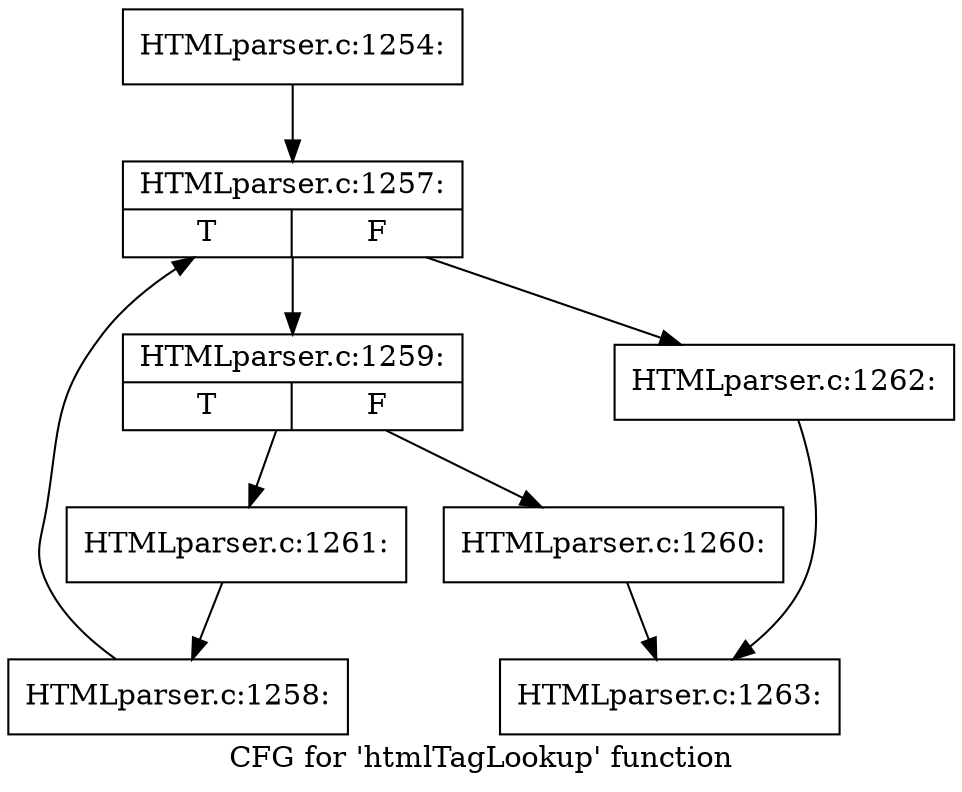 digraph "CFG for 'htmlTagLookup' function" {
	label="CFG for 'htmlTagLookup' function";

	Node0x39bfa00 [shape=record,label="{HTMLparser.c:1254:}"];
	Node0x39bfa00 -> Node0x3afdb10;
	Node0x3afdb10 [shape=record,label="{HTMLparser.c:1257:|{<s0>T|<s1>F}}"];
	Node0x3afdb10 -> Node0x3afddf0;
	Node0x3afdb10 -> Node0x3afd970;
	Node0x3afddf0 [shape=record,label="{HTMLparser.c:1259:|{<s0>T|<s1>F}}"];
	Node0x3afddf0 -> Node0x3afe380;
	Node0x3afddf0 -> Node0x3afe330;
	Node0x3afe330 [shape=record,label="{HTMLparser.c:1260:}"];
	Node0x3afe330 -> Node0x3afc690;
	Node0x3afe380 [shape=record,label="{HTMLparser.c:1261:}"];
	Node0x3afe380 -> Node0x3afdd60;
	Node0x3afdd60 [shape=record,label="{HTMLparser.c:1258:}"];
	Node0x3afdd60 -> Node0x3afdb10;
	Node0x3afd970 [shape=record,label="{HTMLparser.c:1262:}"];
	Node0x3afd970 -> Node0x3afc690;
	Node0x3afc690 [shape=record,label="{HTMLparser.c:1263:}"];
}
